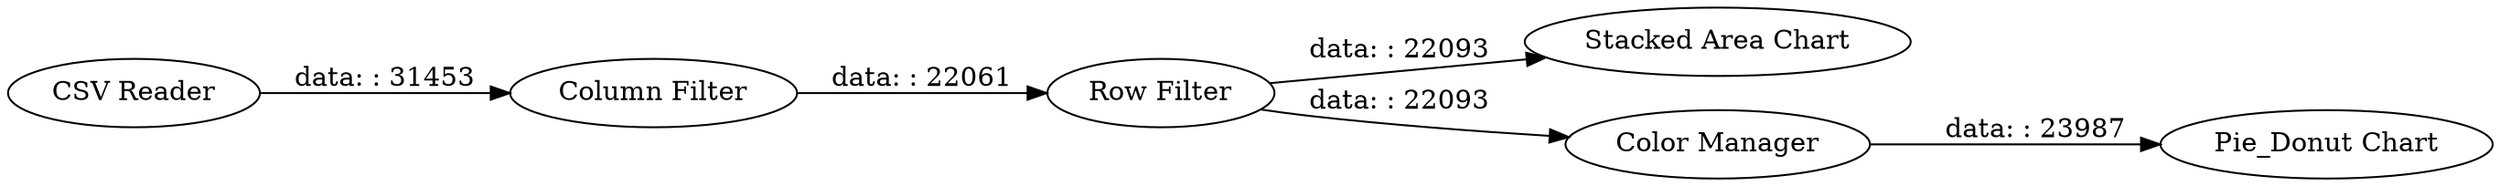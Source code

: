 digraph {
	"729264709926675685_1" [label="CSV Reader"]
	"729264709926675685_5" [label="Stacked Area Chart"]
	"729264709926675685_6" [label="Pie_Donut Chart"]
	"729264709926675685_2" [label="Column Filter"]
	"729264709926675685_4" [label="Color Manager"]
	"729264709926675685_3" [label="Row Filter"]
	"729264709926675685_4" -> "729264709926675685_6" [label="data: : 23987"]
	"729264709926675685_1" -> "729264709926675685_2" [label="data: : 31453"]
	"729264709926675685_3" -> "729264709926675685_5" [label="data: : 22093"]
	"729264709926675685_2" -> "729264709926675685_3" [label="data: : 22061"]
	"729264709926675685_3" -> "729264709926675685_4" [label="data: : 22093"]
	rankdir=LR
}
